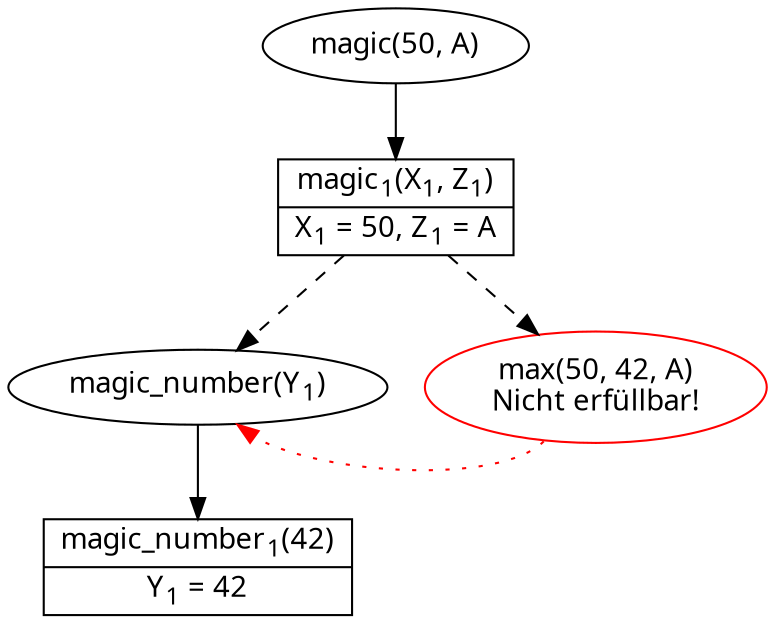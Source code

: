 digraph VIPER_visualization_cut {
    node [fontname = "Fira Mono"];

    root [label = "magic(50, A)"];
    root_success [
        shape = record,
        label = <{magic<sub>1</sub>(X<sub>1</sub>, Z<sub>1</sub>)|X<sub>1</sub> = 50, Z<sub>1</sub> = A}>
    ];
    subgoal1 [label = <magic_number(Y<sub>1</sub>)>];
    subgoal2 [label = <max(50, 42, A)<br />Nicht erfüllbar!>, color = red];

    magic_number_solution [
        shape = record,
        label = <{magic_number<sub>1</sub>(42)|Y<sub>1</sub> = 42}>
    ];

    // this ensures that subgoal1 is always left of subgoal2
    // and that they are always on the same level
    // try commenting the rank = same line and see what happens
    {rank = same; subgoal1; subgoal2}
    subgoal1 -> subgoal2 [style=invis];

    root -> root_success;
    root_success -> subgoal1 [style=dashed];
    root_success -> subgoal2 [style=dashed];

    subgoal1 -> magic_number_solution;
    subgoal2:sw -> subgoal1:se [style = dotted, color = red];
}
